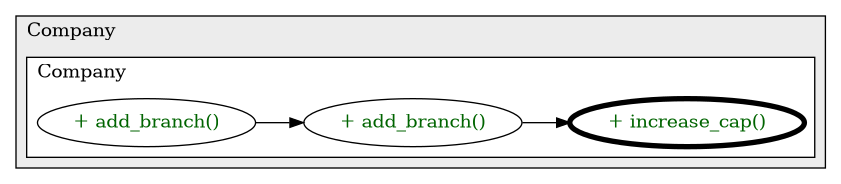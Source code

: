 @startuml

/' diagram meta data start
config=CallConfiguration;
{
  "rootMethod": "Company#increase_cap(User[])",
  "projectClassification": {
    "searchMode": "OpenProject", // OpenProject, AllProjects
    "includedProjects": "",
    "pathEndKeywords": "*.impl",
    "isClientPath": "",
    "isClientName": "",
    "isTestPath": "",
    "isTestName": "",
    "isMappingPath": "",
    "isMappingName": "",
    "isDataAccessPath": "",
    "isDataAccessName": "",
    "isDataStructurePath": "",
    "isDataStructureName": "",
    "isInterfaceStructuresPath": "",
    "isInterfaceStructuresName": "",
    "isEntryPointPath": "",
    "isEntryPointName": ""
  },
  "graphRestriction": {
    "classPackageExcludeFilter": "",
    "classPackageIncludeFilter": "",
    "classNameExcludeFilter": "",
    "classNameIncludeFilter": "",
    "methodNameExcludeFilter": "",
    "methodNameIncludeFilter": "",
    "removeByInheritance": "", // inheritance/annotation based filtering is done in a second step
    "removeByAnnotation": "",
    "removeByClassPackage": "", // cleanup the graph after inheritance/annotation based filtering is done
    "removeByClassName": "",
    "cutMappings": false,
    "cutEnum": true,
    "cutTests": true,
    "cutClient": true,
    "cutDataAccess": true,
    "cutInterfaceStructures": true,
    "cutDataStructures": true,
    "cutGetterAndSetter": true,
    "cutConstructors": true
  },
  "graphTraversal": {
    "forwardDepth": 3,
    "backwardDepth": 3,
    "classPackageExcludeFilter": "",
    "classPackageIncludeFilter": "",
    "classNameExcludeFilter": "",
    "classNameIncludeFilter": "",
    "methodNameExcludeFilter": "",
    "methodNameIncludeFilter": "",
    "hideMappings": false,
    "hideDataStructures": false,
    "hidePrivateMethods": true,
    "hideInterfaceCalls": true, // indirection: implementation -> interface (is hidden) -> implementation
    "onlyShowApplicationEntryPoints": false // root node is included
  },
  "details": {
    "aggregation": "GroupByClass", // ByClass, GroupByClass, None
    "showMethodParametersTypes": false,
    "showMethodParametersNames": false,
    "showMethodReturnType": false,
    "showPackageLevels": 2,
    "showCallOrder": false,
    "edgeMode": "MethodsOnly", // TypesOnly, MethodsOnly, TypesAndMethods, MethodsAndDirectTypeUsage
    "showDetailedClassStructure": false
  },
  "rootClass": "Company"
}
diagram meta data end '/



digraph g {
    rankdir="LR"
    splines=polyline
    

'nodes 
subgraph cluster_1679829923 { 
   	label=Company
	labeljust=l
	fillcolor="#ececec"
	style=filled
   
   subgraph cluster_469633996 { 
   	label=Company
	labeljust=l
	fillcolor=white
	style=filled
   
   Company1679829923XXXadd_branch0[
	label="+ add_branch()"
	style=filled
	fillcolor=white
	tooltip="Company

null"
	fontcolor=darkgreen
];

Company1679829923XXXadd_branch2013066710[
	label="+ add_branch()"
	style=filled
	fillcolor=white
	tooltip="Company

null"
	fontcolor=darkgreen
];

Company1679829923XXXincrease_cap1752163187[
	label="+ increase_cap()"
	style=filled
	fillcolor=white
	tooltip="Company

null"
	penwidth=4
	fontcolor=darkgreen
];
} 
} 

'edges    
Company1679829923XXXadd_branch0 -> Company1679829923XXXadd_branch2013066710;
Company1679829923XXXadd_branch2013066710 -> Company1679829923XXXincrease_cap1752163187;
    
}
@enduml